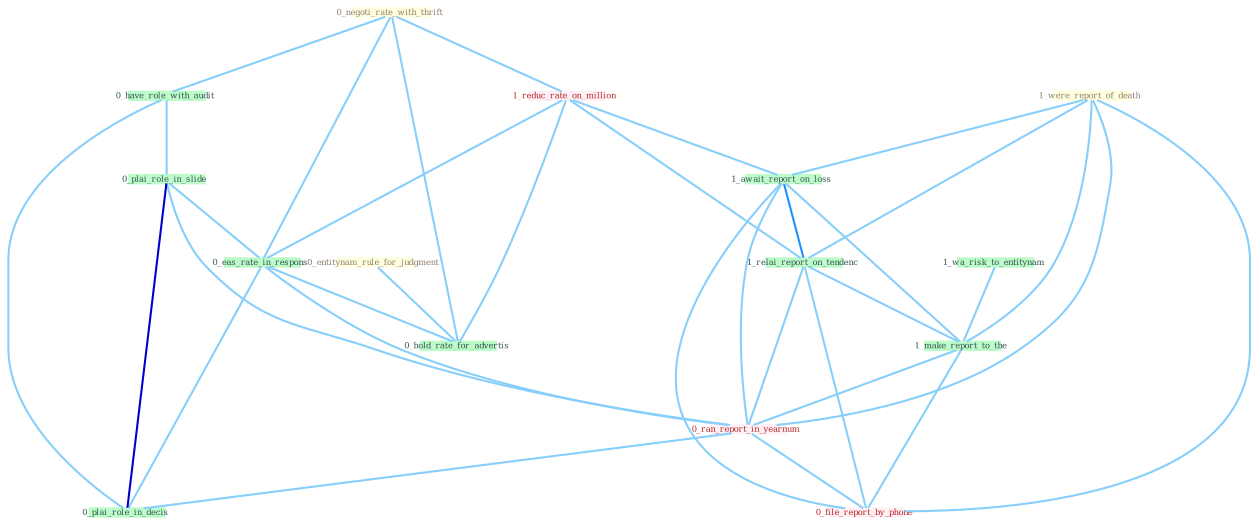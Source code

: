 Graph G{ 
    node
    [shape=polygon,style=filled,width=.5,height=.06,color="#BDFCC9",fixedsize=true,fontsize=4,
    fontcolor="#2f4f4f"];
    {node
    [color="#ffffe0", fontcolor="#8b7d6b"] "0_negoti_rate_with_thrift " "1_were_report_of_death " "0_entitynam_rule_for_judgment "}
{node [color="#fff0f5", fontcolor="#b22222"] "1_reduc_rate_on_million " "0_ran_report_in_yearnum " "0_file_report_by_phone "}
edge [color="#B0E2FF"];

	"0_negoti_rate_with_thrift " -- "0_have_role_with_audit " [w="1", color="#87cefa" ];
	"0_negoti_rate_with_thrift " -- "1_reduc_rate_on_million " [w="1", color="#87cefa" ];
	"0_negoti_rate_with_thrift " -- "0_eas_rate_in_respons " [w="1", color="#87cefa" ];
	"0_negoti_rate_with_thrift " -- "0_hold_rate_for_advertis " [w="1", color="#87cefa" ];
	"1_were_report_of_death " -- "1_await_report_on_loss " [w="1", color="#87cefa" ];
	"1_were_report_of_death " -- "1_relai_report_on_tendenc " [w="1", color="#87cefa" ];
	"1_were_report_of_death " -- "1_make_report_to_the " [w="1", color="#87cefa" ];
	"1_were_report_of_death " -- "0_ran_report_in_yearnum " [w="1", color="#87cefa" ];
	"1_were_report_of_death " -- "0_file_report_by_phone " [w="1", color="#87cefa" ];
	"0_entitynam_rule_for_judgment " -- "0_hold_rate_for_advertis " [w="1", color="#87cefa" ];
	"1_wa_risk_to_entitynam " -- "1_make_report_to_the " [w="1", color="#87cefa" ];
	"0_have_role_with_audit " -- "0_plai_role_in_slide " [w="1", color="#87cefa" ];
	"0_have_role_with_audit " -- "0_plai_role_in_decis " [w="1", color="#87cefa" ];
	"1_reduc_rate_on_million " -- "1_await_report_on_loss " [w="1", color="#87cefa" ];
	"1_reduc_rate_on_million " -- "1_relai_report_on_tendenc " [w="1", color="#87cefa" ];
	"1_reduc_rate_on_million " -- "0_eas_rate_in_respons " [w="1", color="#87cefa" ];
	"1_reduc_rate_on_million " -- "0_hold_rate_for_advertis " [w="1", color="#87cefa" ];
	"1_await_report_on_loss " -- "1_relai_report_on_tendenc " [w="2", color="#1e90ff" , len=0.8];
	"1_await_report_on_loss " -- "1_make_report_to_the " [w="1", color="#87cefa" ];
	"1_await_report_on_loss " -- "0_ran_report_in_yearnum " [w="1", color="#87cefa" ];
	"1_await_report_on_loss " -- "0_file_report_by_phone " [w="1", color="#87cefa" ];
	"1_relai_report_on_tendenc " -- "1_make_report_to_the " [w="1", color="#87cefa" ];
	"1_relai_report_on_tendenc " -- "0_ran_report_in_yearnum " [w="1", color="#87cefa" ];
	"1_relai_report_on_tendenc " -- "0_file_report_by_phone " [w="1", color="#87cefa" ];
	"0_plai_role_in_slide " -- "0_eas_rate_in_respons " [w="1", color="#87cefa" ];
	"0_plai_role_in_slide " -- "0_ran_report_in_yearnum " [w="1", color="#87cefa" ];
	"0_plai_role_in_slide " -- "0_plai_role_in_decis " [w="3", color="#0000cd" , len=0.6];
	"1_make_report_to_the " -- "0_ran_report_in_yearnum " [w="1", color="#87cefa" ];
	"1_make_report_to_the " -- "0_file_report_by_phone " [w="1", color="#87cefa" ];
	"0_eas_rate_in_respons " -- "0_ran_report_in_yearnum " [w="1", color="#87cefa" ];
	"0_eas_rate_in_respons " -- "0_plai_role_in_decis " [w="1", color="#87cefa" ];
	"0_eas_rate_in_respons " -- "0_hold_rate_for_advertis " [w="1", color="#87cefa" ];
	"0_ran_report_in_yearnum " -- "0_file_report_by_phone " [w="1", color="#87cefa" ];
	"0_ran_report_in_yearnum " -- "0_plai_role_in_decis " [w="1", color="#87cefa" ];
}